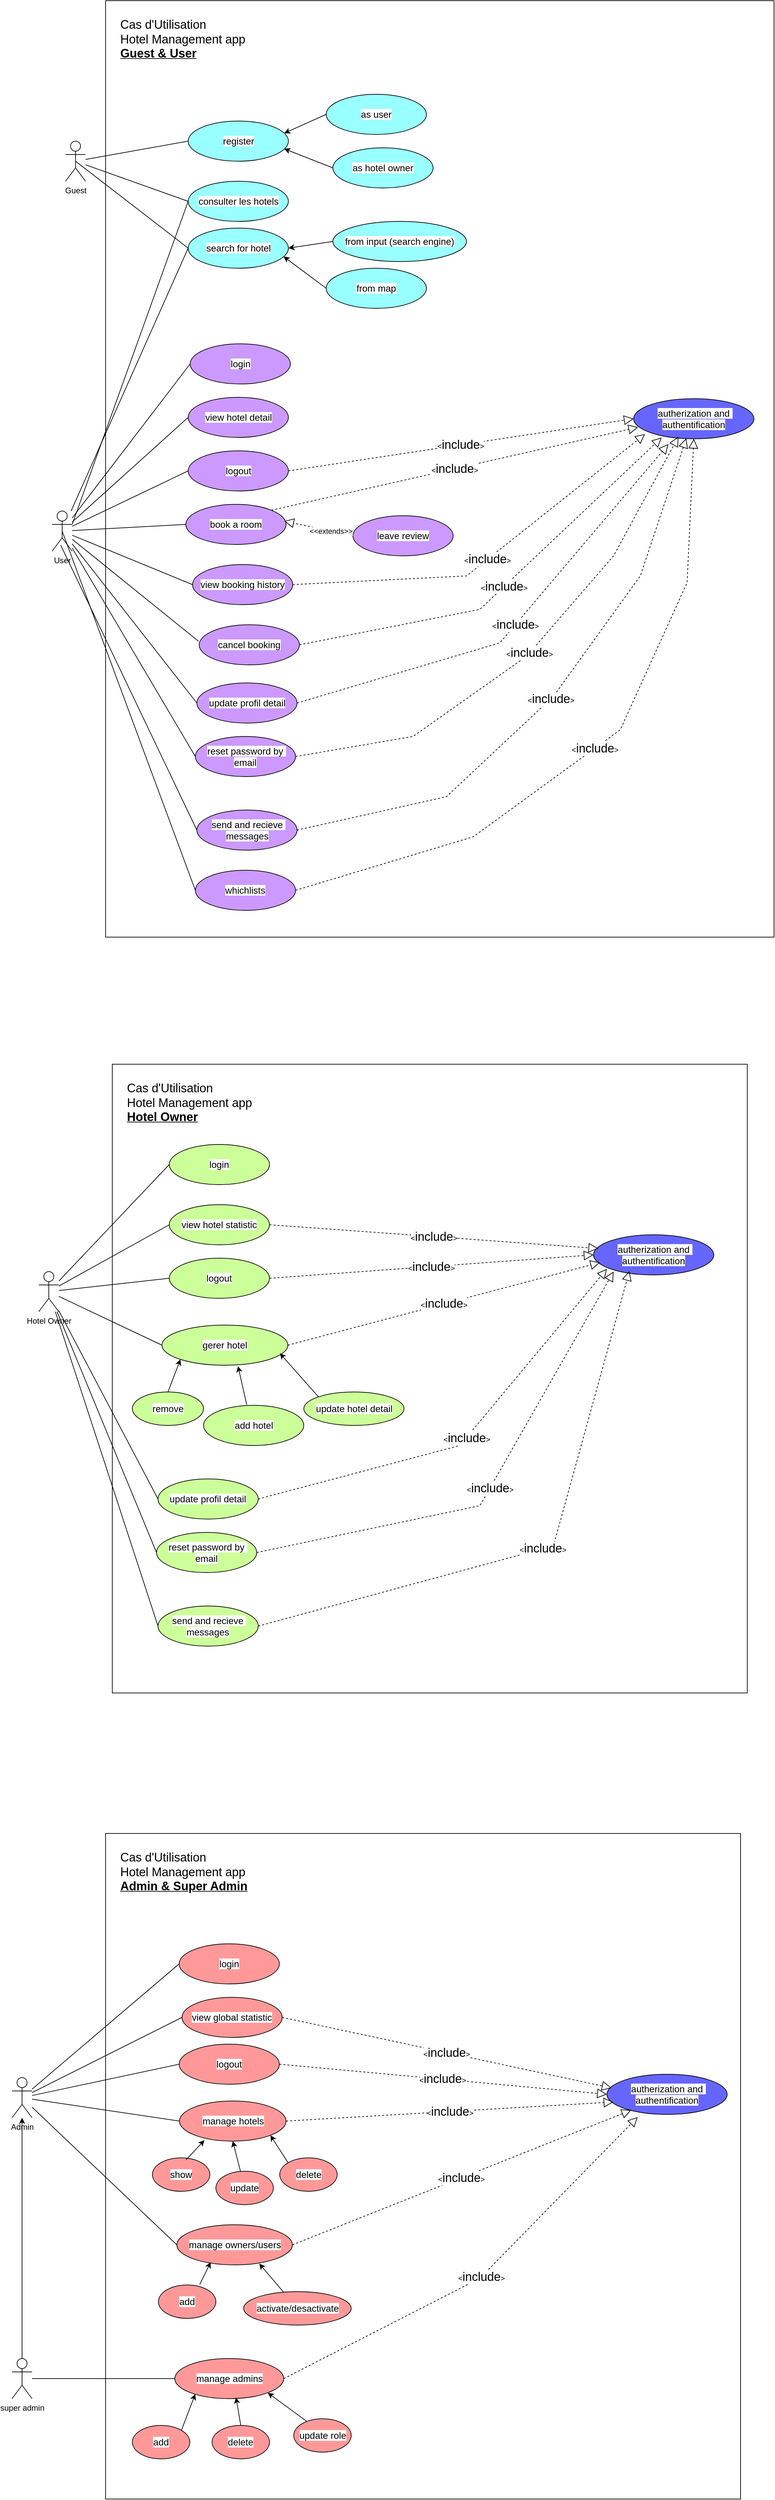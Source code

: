 <mxfile version="26.0.16">
  <diagram id="GpANf77li3baw1R7QIYz" name="Page-1">
    <mxGraphModel dx="1358" dy="3994" grid="1" gridSize="10" guides="1" tooltips="1" connect="1" arrows="1" fold="1" page="1" pageScale="1" pageWidth="1100" pageHeight="850" background="#ffffff" math="0" shadow="0">
      <root>
        <mxCell id="0" />
        <mxCell id="1" parent="0" />
        <mxCell id="SRCQ-mJ2vQPZ1YFcp3_C-148" value="" style="rounded=0;whiteSpace=wrap;html=1;" parent="1" vertex="1">
          <mxGeometry x="1200" y="-3080" width="1000" height="1400" as="geometry" />
        </mxCell>
        <mxCell id="SRCQ-mJ2vQPZ1YFcp3_C-149" value="&lt;font style=&quot;font-size: 18px;&quot;&gt;Cas d&#39;Utilisation&lt;/font&gt;&lt;div&gt;&lt;font style=&quot;font-size: 18px;&quot;&gt;Hotel Management app&amp;nbsp;&lt;/font&gt;&lt;/div&gt;&lt;div&gt;&lt;span style=&quot;font-size: 18px;&quot;&gt;&lt;b&gt;&lt;u&gt;Guest &amp;amp; User&lt;/u&gt;&lt;/b&gt;&lt;/span&gt;&lt;/div&gt;" style="text;html=1;align=left;verticalAlign=middle;whiteSpace=wrap;rounded=0;" parent="1" vertex="1">
          <mxGeometry x="1220" y="-3060" width="220" height="75" as="geometry" />
        </mxCell>
        <mxCell id="SRCQ-mJ2vQPZ1YFcp3_C-150" value="&lt;div style=&quot;&quot;&gt;&lt;span style=&quot;color: light-dark(rgb(0, 0, 0), rgb(255, 255, 255)); font-size: 14px; white-space-collapse: preserve; background-color: rgb(255, 255, 255);&quot;&gt;&lt;font face=&quot;Nunito Sans, sans-serif&quot;&gt;autherization and authentification&lt;/font&gt;&lt;/span&gt;&lt;/div&gt;" style="ellipse;whiteSpace=wrap;html=1;fillColor=#6666FF;align=center;" parent="1" vertex="1">
          <mxGeometry x="1990" y="-2485" width="180" height="60" as="geometry" />
        </mxCell>
        <mxCell id="SRCQ-mJ2vQPZ1YFcp3_C-151" value="Guest" style="shape=umlActor;verticalLabelPosition=bottom;verticalAlign=top;html=1;outlineConnect=0;" parent="1" vertex="1">
          <mxGeometry x="1140" y="-2870" width="30" height="60" as="geometry" />
        </mxCell>
        <mxCell id="SRCQ-mJ2vQPZ1YFcp3_C-152" value="&lt;div style=&quot;text-align: start;&quot;&gt;&lt;font face=&quot;Nunito Sans, sans-serif&quot; color=&quot;#000000&quot;&gt;&lt;span style=&quot;font-size: 14px; white-space-collapse: preserve; background-color: rgb(255, 255, 255);&quot;&gt;register&lt;/span&gt;&lt;/font&gt;&lt;/div&gt;" style="ellipse;whiteSpace=wrap;html=1;fillColor=#99FFFF;" parent="1" vertex="1">
          <mxGeometry x="1323.5" y="-2900" width="150" height="60" as="geometry" />
        </mxCell>
        <mxCell id="SRCQ-mJ2vQPZ1YFcp3_C-153" value="&lt;div style=&quot;text-align: start;&quot;&gt;&lt;font face=&quot;Nunito Sans, sans-serif&quot; color=&quot;#000000&quot;&gt;&lt;span style=&quot;font-size: 14px; white-space-collapse: preserve; background-color: rgb(255, 255, 255);&quot;&gt;as user&lt;/span&gt;&lt;/font&gt;&lt;/div&gt;" style="ellipse;whiteSpace=wrap;html=1;fillColor=#99FFFF;" parent="1" vertex="1">
          <mxGeometry x="1530" y="-2940" width="150" height="60" as="geometry" />
        </mxCell>
        <mxCell id="SRCQ-mJ2vQPZ1YFcp3_C-154" value="&lt;div style=&quot;text-align: start;&quot;&gt;&lt;font face=&quot;Nunito Sans, sans-serif&quot; color=&quot;#000000&quot;&gt;&lt;span style=&quot;font-size: 14px; white-space-collapse: preserve; background-color: rgb(255, 255, 255);&quot;&gt;as hotel owner&lt;/span&gt;&lt;/font&gt;&lt;/div&gt;" style="ellipse;whiteSpace=wrap;html=1;fillColor=#99FFFF;" parent="1" vertex="1">
          <mxGeometry x="1540" y="-2860" width="150" height="60" as="geometry" />
        </mxCell>
        <mxCell id="SRCQ-mJ2vQPZ1YFcp3_C-155" value="&lt;div style=&quot;text-align: start;&quot;&gt;&lt;font face=&quot;Nunito Sans, sans-serif&quot; color=&quot;#000000&quot;&gt;&lt;span style=&quot;font-size: 14px; white-space-collapse: preserve; background-color: rgb(255, 255, 255);&quot;&gt;consulter les hotels&lt;/span&gt;&lt;/font&gt;&lt;/div&gt;" style="ellipse;whiteSpace=wrap;html=1;fillColor=#99FFFF;" parent="1" vertex="1">
          <mxGeometry x="1323.5" y="-2810" width="150" height="60" as="geometry" />
        </mxCell>
        <mxCell id="SRCQ-mJ2vQPZ1YFcp3_C-156" value="&lt;div style=&quot;text-align: start;&quot;&gt;&lt;font face=&quot;Nunito Sans, sans-serif&quot; color=&quot;#000000&quot;&gt;&lt;span style=&quot;font-size: 14px; white-space-collapse: preserve; background-color: rgb(255, 255, 255);&quot;&gt;search for hotel&lt;/span&gt;&lt;/font&gt;&lt;/div&gt;" style="ellipse;whiteSpace=wrap;html=1;fillColor=#99FFFF;" parent="1" vertex="1">
          <mxGeometry x="1323.5" y="-2740" width="150" height="60" as="geometry" />
        </mxCell>
        <mxCell id="SRCQ-mJ2vQPZ1YFcp3_C-157" value="&lt;div style=&quot;text-align: start;&quot;&gt;&lt;font face=&quot;Nunito Sans, sans-serif&quot; color=&quot;#000000&quot;&gt;&lt;span style=&quot;font-size: 14px; white-space-collapse: preserve; background-color: rgb(255, 255, 255);&quot;&gt;view hotel detail&lt;/span&gt;&lt;/font&gt;&lt;/div&gt;" style="ellipse;whiteSpace=wrap;html=1;fillColor=#CC99FF;" parent="1" vertex="1">
          <mxGeometry x="1323.5" y="-2487" width="150" height="60" as="geometry" />
        </mxCell>
        <mxCell id="SRCQ-mJ2vQPZ1YFcp3_C-158" value="&lt;div style=&quot;text-align: start;&quot;&gt;&lt;font face=&quot;Nunito Sans, sans-serif&quot; color=&quot;#000000&quot;&gt;&lt;span style=&quot;font-size: 14px; white-space-collapse: preserve; background-color: rgb(255, 255, 255);&quot;&gt;login&lt;/span&gt;&lt;/font&gt;&lt;/div&gt;" style="ellipse;whiteSpace=wrap;html=1;fillColor=#CC99FF;" parent="1" vertex="1">
          <mxGeometry x="1326.5" y="-2567" width="150" height="60" as="geometry" />
        </mxCell>
        <mxCell id="SRCQ-mJ2vQPZ1YFcp3_C-160" value="User" style="shape=umlActor;verticalLabelPosition=bottom;verticalAlign=top;html=1;outlineConnect=0;" parent="1" vertex="1">
          <mxGeometry x="1120" y="-2317" width="30" height="60" as="geometry" />
        </mxCell>
        <mxCell id="SRCQ-mJ2vQPZ1YFcp3_C-161" value="&lt;div style=&quot;text-align: start;&quot;&gt;&lt;font face=&quot;Nunito Sans, sans-serif&quot; color=&quot;#000000&quot;&gt;&lt;span style=&quot;font-size: 14px; background-color: rgb(255, 255, 255);&quot;&gt;book a room&lt;/span&gt;&lt;/font&gt;&lt;/div&gt;" style="ellipse;whiteSpace=wrap;html=1;fillColor=#CC99FF;" parent="1" vertex="1">
          <mxGeometry x="1320" y="-2327" width="150" height="60" as="geometry" />
        </mxCell>
        <mxCell id="SRCQ-mJ2vQPZ1YFcp3_C-162" value="&lt;div style=&quot;text-align: start;&quot;&gt;&lt;font face=&quot;Nunito Sans, sans-serif&quot; color=&quot;#000000&quot;&gt;&lt;span style=&quot;font-size: 14px; white-space-collapse: preserve; background-color: rgb(255, 255, 255);&quot;&gt;view booking history&lt;/span&gt;&lt;/font&gt;&lt;/div&gt;" style="ellipse;whiteSpace=wrap;html=1;fillColor=#CC99FF;" parent="1" vertex="1">
          <mxGeometry x="1330" y="-2237" width="150" height="60" as="geometry" />
        </mxCell>
        <mxCell id="SRCQ-mJ2vQPZ1YFcp3_C-163" value="&lt;div style=&quot;text-align: start;&quot;&gt;&lt;font face=&quot;Nunito Sans, sans-serif&quot; color=&quot;#000000&quot;&gt;&lt;span style=&quot;font-size: 14px; white-space-collapse: preserve; background-color: rgb(255, 255, 255);&quot;&gt;cancel booking&lt;/span&gt;&lt;/font&gt;&lt;/div&gt;" style="ellipse;whiteSpace=wrap;html=1;fillColor=#CC99FF;" parent="1" vertex="1">
          <mxGeometry x="1340" y="-2147" width="150" height="60" as="geometry" />
        </mxCell>
        <mxCell id="SRCQ-mJ2vQPZ1YFcp3_C-164" value="&lt;div style=&quot;text-align: start;&quot;&gt;&lt;font face=&quot;Nunito Sans, sans-serif&quot; color=&quot;#000000&quot;&gt;&lt;span style=&quot;font-size: 14px; white-space-collapse: preserve; background-color: rgb(255, 255, 255);&quot;&gt;leave review&lt;/span&gt;&lt;/font&gt;&lt;/div&gt;" style="ellipse;whiteSpace=wrap;html=1;fillColor=#CC99FF;" parent="1" vertex="1">
          <mxGeometry x="1570" y="-2310" width="150" height="60" as="geometry" />
        </mxCell>
        <mxCell id="SRCQ-mJ2vQPZ1YFcp3_C-167" value="" style="endArrow=none;html=1;rounded=0;entryX=0;entryY=0.5;entryDx=0;entryDy=0;" parent="1" source="SRCQ-mJ2vQPZ1YFcp3_C-151" target="SRCQ-mJ2vQPZ1YFcp3_C-152" edge="1">
          <mxGeometry width="50" height="50" relative="1" as="geometry">
            <mxPoint x="1350" y="-2360" as="sourcePoint" />
            <mxPoint x="1400" y="-2410" as="targetPoint" />
          </mxGeometry>
        </mxCell>
        <mxCell id="SRCQ-mJ2vQPZ1YFcp3_C-168" value="" style="endArrow=none;html=1;rounded=0;entryX=0;entryY=0.5;entryDx=0;entryDy=0;" parent="1" source="SRCQ-mJ2vQPZ1YFcp3_C-151" target="SRCQ-mJ2vQPZ1YFcp3_C-155" edge="1">
          <mxGeometry width="50" height="50" relative="1" as="geometry">
            <mxPoint x="1160" y="-2473" as="sourcePoint" />
            <mxPoint x="1314" y="-2500" as="targetPoint" />
          </mxGeometry>
        </mxCell>
        <mxCell id="SRCQ-mJ2vQPZ1YFcp3_C-170" value="" style="endArrow=none;html=1;rounded=0;entryX=0;entryY=0.5;entryDx=0;entryDy=0;exitX=0.5;exitY=0.5;exitDx=0;exitDy=0;exitPerimeter=0;" parent="1" source="SRCQ-mJ2vQPZ1YFcp3_C-151" target="SRCQ-mJ2vQPZ1YFcp3_C-156" edge="1">
          <mxGeometry width="50" height="50" relative="1" as="geometry">
            <mxPoint x="1160" y="-2466" as="sourcePoint" />
            <mxPoint x="1325" y="-2426" as="targetPoint" />
          </mxGeometry>
        </mxCell>
        <mxCell id="SRCQ-mJ2vQPZ1YFcp3_C-173" value="" style="endArrow=classic;html=1;rounded=0;entryX=0.958;entryY=0.303;entryDx=0;entryDy=0;exitX=0;exitY=0.5;exitDx=0;exitDy=0;entryPerimeter=0;" parent="1" source="SRCQ-mJ2vQPZ1YFcp3_C-153" target="SRCQ-mJ2vQPZ1YFcp3_C-152" edge="1">
          <mxGeometry width="50" height="50" relative="1" as="geometry">
            <mxPoint x="1512" y="-2529.5" as="sourcePoint" />
            <mxPoint x="1436" y="-2490.5" as="targetPoint" />
          </mxGeometry>
        </mxCell>
        <mxCell id="SRCQ-mJ2vQPZ1YFcp3_C-174" value="" style="endArrow=classic;html=1;rounded=0;entryX=0.958;entryY=0.69;entryDx=0;entryDy=0;exitX=0;exitY=0.5;exitDx=0;exitDy=0;entryPerimeter=0;" parent="1" source="SRCQ-mJ2vQPZ1YFcp3_C-154" target="SRCQ-mJ2vQPZ1YFcp3_C-152" edge="1">
          <mxGeometry width="50" height="50" relative="1" as="geometry">
            <mxPoint x="1525" y="-2531" as="sourcePoint" />
            <mxPoint x="1464" y="-2500" as="targetPoint" />
          </mxGeometry>
        </mxCell>
        <mxCell id="SRCQ-mJ2vQPZ1YFcp3_C-175" value="" style="endArrow=none;html=1;rounded=0;entryX=0;entryY=0.5;entryDx=0;entryDy=0;" parent="1" source="SRCQ-mJ2vQPZ1YFcp3_C-160" target="SRCQ-mJ2vQPZ1YFcp3_C-161" edge="1">
          <mxGeometry width="50" height="50" relative="1" as="geometry">
            <mxPoint x="1160" y="-2271" as="sourcePoint" />
            <mxPoint x="1342" y="-2161" as="targetPoint" />
          </mxGeometry>
        </mxCell>
        <mxCell id="SRCQ-mJ2vQPZ1YFcp3_C-176" value="" style="endArrow=none;html=1;rounded=0;entryX=0;entryY=0.5;entryDx=0;entryDy=0;" parent="1" source="SRCQ-mJ2vQPZ1YFcp3_C-160" target="SRCQ-mJ2vQPZ1YFcp3_C-162" edge="1">
          <mxGeometry width="50" height="50" relative="1" as="geometry">
            <mxPoint x="1140" y="-2010" as="sourcePoint" />
            <mxPoint x="1318" y="-2007" as="targetPoint" />
          </mxGeometry>
        </mxCell>
        <mxCell id="SRCQ-mJ2vQPZ1YFcp3_C-177" value="" style="endArrow=none;html=1;rounded=0;entryX=-0.006;entryY=0.413;entryDx=0;entryDy=0;entryPerimeter=0;" parent="1" source="SRCQ-mJ2vQPZ1YFcp3_C-160" target="SRCQ-mJ2vQPZ1YFcp3_C-163" edge="1">
          <mxGeometry width="50" height="50" relative="1" as="geometry">
            <mxPoint x="1140" y="-2003" as="sourcePoint" />
            <mxPoint x="1330" y="-1909" as="targetPoint" />
          </mxGeometry>
        </mxCell>
        <mxCell id="SRCQ-mJ2vQPZ1YFcp3_C-178" value="&amp;lt;&amp;lt;extends&amp;gt;&amp;gt;" style="endArrow=block;dashed=1;endFill=0;endSize=12;html=1;entryX=0.982;entryY=0.418;entryDx=0;entryDy=0;exitX=0;exitY=0.5;exitDx=0;exitDy=0;entryPerimeter=0;" parent="1" source="SRCQ-mJ2vQPZ1YFcp3_C-164" target="SRCQ-mJ2vQPZ1YFcp3_C-161" edge="1">
          <mxGeometry x="-0.358" width="160" relative="1" as="geometry">
            <mxPoint x="1570" y="-2089" as="sourcePoint" />
            <mxPoint x="1310" y="-2030" as="targetPoint" />
            <mxPoint as="offset" />
          </mxGeometry>
        </mxCell>
        <mxCell id="SRCQ-mJ2vQPZ1YFcp3_C-180" value="&amp;lt;&lt;font style=&quot;font-size: 18px;&quot;&gt;include&lt;/font&gt;&amp;gt;" style="endArrow=block;dashed=1;endFill=0;endSize=12;html=1;rounded=0;entryX=0.037;entryY=0.712;entryDx=0;entryDy=0;exitX=1;exitY=0;exitDx=0;exitDy=0;entryPerimeter=0;" parent="1" source="SRCQ-mJ2vQPZ1YFcp3_C-161" target="SRCQ-mJ2vQPZ1YFcp3_C-150" edge="1">
          <mxGeometry x="-0.002" width="160" relative="1" as="geometry">
            <mxPoint x="1442" y="-1979" as="sourcePoint" />
            <mxPoint x="1647" y="-1919" as="targetPoint" />
            <Array as="points" />
            <mxPoint as="offset" />
          </mxGeometry>
        </mxCell>
        <mxCell id="SRCQ-mJ2vQPZ1YFcp3_C-187" value="" style="endArrow=none;html=1;rounded=0;entryX=0;entryY=0.5;entryDx=0;entryDy=0;" parent="1" source="SRCQ-mJ2vQPZ1YFcp3_C-160" target="SRCQ-mJ2vQPZ1YFcp3_C-158" edge="1">
          <mxGeometry width="50" height="50" relative="1" as="geometry">
            <mxPoint x="1140" y="-2014" as="sourcePoint" />
            <mxPoint x="1298" y="-2057" as="targetPoint" />
          </mxGeometry>
        </mxCell>
        <mxCell id="SRCQ-mJ2vQPZ1YFcp3_C-188" value="&lt;div style=&quot;text-align: start;&quot;&gt;&lt;font face=&quot;Nunito Sans, sans-serif&quot; color=&quot;#000000&quot;&gt;&lt;span style=&quot;font-size: 14px; white-space-collapse: preserve; background-color: rgb(255, 255, 255);&quot;&gt;logout&lt;/span&gt;&lt;/font&gt;&lt;/div&gt;" style="ellipse;whiteSpace=wrap;html=1;fillColor=#CC99FF;" parent="1" vertex="1">
          <mxGeometry x="1323.5" y="-2407" width="150" height="60" as="geometry" />
        </mxCell>
        <mxCell id="SRCQ-mJ2vQPZ1YFcp3_C-190" value="" style="endArrow=none;html=1;rounded=0;entryX=0;entryY=0.5;entryDx=0;entryDy=0;" parent="1" source="SRCQ-mJ2vQPZ1YFcp3_C-160" target="SRCQ-mJ2vQPZ1YFcp3_C-188" edge="1">
          <mxGeometry width="50" height="50" relative="1" as="geometry">
            <mxPoint x="1140" y="-2024" as="sourcePoint" />
            <mxPoint x="1313" y="-2180" as="targetPoint" />
          </mxGeometry>
        </mxCell>
        <mxCell id="SRCQ-mJ2vQPZ1YFcp3_C-191" value="&amp;lt;&lt;font style=&quot;font-size: 18px;&quot;&gt;include&lt;/font&gt;&amp;gt;" style="endArrow=block;dashed=1;endFill=0;endSize=12;html=1;rounded=0;exitX=1;exitY=0.5;exitDx=0;exitDy=0;entryX=0;entryY=0.5;entryDx=0;entryDy=0;" parent="1" source="SRCQ-mJ2vQPZ1YFcp3_C-188" target="SRCQ-mJ2vQPZ1YFcp3_C-150" edge="1">
          <mxGeometry x="-0.002" width="160" relative="1" as="geometry">
            <mxPoint x="1438" y="-2039" as="sourcePoint" />
            <mxPoint x="1950" y="-2180" as="targetPoint" />
            <Array as="points" />
            <mxPoint as="offset" />
          </mxGeometry>
        </mxCell>
        <mxCell id="SRCQ-mJ2vQPZ1YFcp3_C-192" value="" style="endArrow=none;html=1;rounded=0;entryX=0;entryY=0.5;entryDx=0;entryDy=0;" parent="1" source="SRCQ-mJ2vQPZ1YFcp3_C-160" target="SRCQ-mJ2vQPZ1YFcp3_C-157" edge="1">
          <mxGeometry width="50" height="50" relative="1" as="geometry">
            <mxPoint x="1140" y="-2024" as="sourcePoint" />
            <mxPoint x="1314" y="-2180" as="targetPoint" />
          </mxGeometry>
        </mxCell>
        <mxCell id="SRCQ-mJ2vQPZ1YFcp3_C-194" value="" style="rounded=0;whiteSpace=wrap;html=1;" parent="1" vertex="1">
          <mxGeometry x="1210" y="-1490" width="950" height="940" as="geometry" />
        </mxCell>
        <mxCell id="SRCQ-mJ2vQPZ1YFcp3_C-195" value="&lt;font style=&quot;font-size: 18px;&quot;&gt;Cas d&#39;Utilisation&amp;nbsp;&lt;/font&gt;&lt;div&gt;&lt;font style=&quot;font-size: 18px;&quot;&gt;Hotel Management app&lt;/font&gt;&lt;/div&gt;&lt;div&gt;&lt;font style=&quot;font-size: 18px;&quot;&gt;&lt;b&gt;&lt;u&gt;Hotel Owner&lt;/u&gt;&lt;/b&gt;&lt;/font&gt;&lt;/div&gt;" style="text;html=1;align=left;verticalAlign=middle;whiteSpace=wrap;rounded=0;" parent="1" vertex="1">
          <mxGeometry x="1230" y="-1465" width="276.5" height="65" as="geometry" />
        </mxCell>
        <mxCell id="SRCQ-mJ2vQPZ1YFcp3_C-196" value="&lt;div style=&quot;&quot;&gt;&lt;span style=&quot;color: light-dark(rgb(0, 0, 0), rgb(255, 255, 255)); font-size: 14px; white-space-collapse: preserve; background-color: rgb(255, 255, 255);&quot;&gt;&lt;font face=&quot;Nunito Sans, sans-serif&quot;&gt;autherization and authentification&lt;/font&gt;&lt;/span&gt;&lt;/div&gt;" style="ellipse;whiteSpace=wrap;html=1;fillColor=#6666FF;align=center;" parent="1" vertex="1">
          <mxGeometry x="1930" y="-1235" width="180" height="60" as="geometry" />
        </mxCell>
        <mxCell id="SRCQ-mJ2vQPZ1YFcp3_C-203" value="&lt;div style=&quot;text-align: start;&quot;&gt;&lt;span style=&quot;font-family: &amp;quot;Nunito Sans&amp;quot;, sans-serif; font-size: 14px; text-align: center; white-space-collapse: preserve; background-color: rgb(255, 255, 255);&quot;&gt;view hotel statistic&lt;/span&gt;&lt;/div&gt;" style="ellipse;whiteSpace=wrap;html=1;fillColor=#CCFF99;" parent="1" vertex="1">
          <mxGeometry x="1295.25" y="-1280" width="150" height="60" as="geometry" />
        </mxCell>
        <mxCell id="SRCQ-mJ2vQPZ1YFcp3_C-204" value="&lt;div style=&quot;text-align: start;&quot;&gt;&lt;font face=&quot;Nunito Sans, sans-serif&quot; color=&quot;#000000&quot;&gt;&lt;span style=&quot;font-size: 14px; white-space-collapse: preserve; background-color: rgb(255, 255, 255);&quot;&gt;login&lt;/span&gt;&lt;/font&gt;&lt;/div&gt;" style="ellipse;whiteSpace=wrap;html=1;fillColor=#CCFF99;" parent="1" vertex="1">
          <mxGeometry x="1295.25" y="-1370" width="150" height="60" as="geometry" />
        </mxCell>
        <mxCell id="SRCQ-mJ2vQPZ1YFcp3_C-205" value="Hotel Owner" style="shape=umlActor;verticalLabelPosition=bottom;verticalAlign=top;html=1;outlineConnect=0;" parent="1" vertex="1">
          <mxGeometry x="1100" y="-1180" width="30" height="60" as="geometry" />
        </mxCell>
        <mxCell id="SRCQ-mJ2vQPZ1YFcp3_C-216" value="" style="endArrow=none;html=1;rounded=0;entryX=0;entryY=0.5;entryDx=0;entryDy=0;" parent="1" source="SRCQ-mJ2vQPZ1YFcp3_C-205" target="SRCQ-mJ2vQPZ1YFcp3_C-228" edge="1">
          <mxGeometry width="50" height="50" relative="1" as="geometry">
            <mxPoint x="1150" y="-840" as="sourcePoint" />
            <mxPoint x="1301.75" y="-1000" as="targetPoint" />
          </mxGeometry>
        </mxCell>
        <mxCell id="SRCQ-mJ2vQPZ1YFcp3_C-222" value="" style="endArrow=none;html=1;rounded=0;entryX=0;entryY=0.5;entryDx=0;entryDy=0;" parent="1" source="SRCQ-mJ2vQPZ1YFcp3_C-205" target="SRCQ-mJ2vQPZ1YFcp3_C-204" edge="1">
          <mxGeometry width="50" height="50" relative="1" as="geometry">
            <mxPoint x="1150" y="-844" as="sourcePoint" />
            <mxPoint x="1308" y="-887" as="targetPoint" />
          </mxGeometry>
        </mxCell>
        <mxCell id="SRCQ-mJ2vQPZ1YFcp3_C-223" value="&lt;div style=&quot;text-align: start;&quot;&gt;&lt;font face=&quot;Nunito Sans, sans-serif&quot; color=&quot;#000000&quot;&gt;&lt;span style=&quot;font-size: 14px; white-space-collapse: preserve; background-color: rgb(255, 255, 255);&quot;&gt;logout&lt;/span&gt;&lt;/font&gt;&lt;/div&gt;" style="ellipse;whiteSpace=wrap;html=1;fillColor=#CCFF99;" parent="1" vertex="1">
          <mxGeometry x="1295.25" y="-1200" width="150" height="60" as="geometry" />
        </mxCell>
        <mxCell id="SRCQ-mJ2vQPZ1YFcp3_C-224" value="" style="endArrow=none;html=1;rounded=0;entryX=0;entryY=0.5;entryDx=0;entryDy=0;" parent="1" source="SRCQ-mJ2vQPZ1YFcp3_C-205" target="SRCQ-mJ2vQPZ1YFcp3_C-223" edge="1">
          <mxGeometry width="50" height="50" relative="1" as="geometry">
            <mxPoint x="1150" y="-854" as="sourcePoint" />
            <mxPoint x="1323" y="-1010" as="targetPoint" />
          </mxGeometry>
        </mxCell>
        <mxCell id="SRCQ-mJ2vQPZ1YFcp3_C-225" value="&amp;lt;&lt;font style=&quot;font-size: 18px;&quot;&gt;include&lt;/font&gt;&amp;gt;" style="endArrow=block;dashed=1;endFill=0;endSize=12;html=1;rounded=0;exitX=1;exitY=0.5;exitDx=0;exitDy=0;entryX=0;entryY=0.5;entryDx=0;entryDy=0;" parent="1" source="SRCQ-mJ2vQPZ1YFcp3_C-223" target="SRCQ-mJ2vQPZ1YFcp3_C-196" edge="1">
          <mxGeometry x="-0.002" width="160" relative="1" as="geometry">
            <mxPoint x="1448" y="-869" as="sourcePoint" />
            <mxPoint x="1960" y="-1010" as="targetPoint" />
            <Array as="points" />
            <mxPoint as="offset" />
          </mxGeometry>
        </mxCell>
        <mxCell id="SRCQ-mJ2vQPZ1YFcp3_C-226" value="" style="endArrow=none;html=1;rounded=0;entryX=0;entryY=0.5;entryDx=0;entryDy=0;" parent="1" source="SRCQ-mJ2vQPZ1YFcp3_C-205" target="SRCQ-mJ2vQPZ1YFcp3_C-203" edge="1">
          <mxGeometry width="50" height="50" relative="1" as="geometry">
            <mxPoint x="1150" y="-854" as="sourcePoint" />
            <mxPoint x="1324" y="-1010" as="targetPoint" />
          </mxGeometry>
        </mxCell>
        <mxCell id="SRCQ-mJ2vQPZ1YFcp3_C-227" value="&amp;lt;&lt;font style=&quot;font-size: 18px;&quot;&gt;include&lt;/font&gt;&amp;gt;" style="endArrow=block;dashed=1;endFill=0;endSize=12;html=1;rounded=0;exitX=1;exitY=0.5;exitDx=0;exitDy=0;entryX=0.039;entryY=0.341;entryDx=0;entryDy=0;entryPerimeter=0;" parent="1" source="SRCQ-mJ2vQPZ1YFcp3_C-203" target="SRCQ-mJ2vQPZ1YFcp3_C-196" edge="1">
          <mxGeometry x="-0.002" width="160" relative="1" as="geometry">
            <mxPoint x="1473" y="-930" as="sourcePoint" />
            <mxPoint x="1970" y="-1000" as="targetPoint" />
            <Array as="points" />
            <mxPoint as="offset" />
          </mxGeometry>
        </mxCell>
        <mxCell id="SRCQ-mJ2vQPZ1YFcp3_C-228" value="&lt;div style=&quot;text-align: start;&quot;&gt;&lt;font face=&quot;Nunito Sans, sans-serif&quot; color=&quot;#000000&quot;&gt;&lt;span style=&quot;font-size: 14px; white-space-collapse: preserve; background-color: rgb(255, 255, 255);&quot;&gt;gerer hotel&lt;/span&gt;&lt;/font&gt;&lt;/div&gt;" style="ellipse;whiteSpace=wrap;html=1;fillColor=#CCFF99;" parent="1" vertex="1">
          <mxGeometry x="1284.25" y="-1100" width="188.5" height="60" as="geometry" />
        </mxCell>
        <mxCell id="SRCQ-mJ2vQPZ1YFcp3_C-229" value="&lt;div style=&quot;&quot;&gt;&lt;span style=&quot;color: light-dark(rgb(0, 0, 0), rgb(255, 255, 255)); font-size: 14px; white-space-collapse: preserve; background-color: rgb(255, 255, 255);&quot;&gt;&lt;font face=&quot;Nunito Sans, sans-serif&quot;&gt;remove&lt;/font&gt;&lt;/span&gt;&lt;/div&gt;" style="ellipse;whiteSpace=wrap;html=1;fillColor=#CCFF99;align=center;" parent="1" vertex="1">
          <mxGeometry x="1240" y="-1000" width="106.5" height="50" as="geometry" />
        </mxCell>
        <mxCell id="SRCQ-mJ2vQPZ1YFcp3_C-230" value="&lt;div style=&quot;text-align: start;&quot;&gt;&lt;font face=&quot;Nunito Sans, sans-serif&quot; color=&quot;#000000&quot;&gt;&lt;span style=&quot;font-size: 14px; white-space-collapse: preserve; background-color: rgb(255, 255, 255);&quot;&gt;add hotel&lt;/span&gt;&lt;/font&gt;&lt;/div&gt;" style="ellipse;whiteSpace=wrap;html=1;fillColor=#CCFF99;" parent="1" vertex="1">
          <mxGeometry x="1346.5" y="-980" width="150" height="60" as="geometry" />
        </mxCell>
        <mxCell id="SRCQ-mJ2vQPZ1YFcp3_C-231" value="&lt;div style=&quot;&quot;&gt;&lt;span style=&quot;color: light-dark(rgb(0, 0, 0), rgb(255, 255, 255)); font-size: 14px; white-space-collapse: preserve; background-color: rgb(255, 255, 255);&quot;&gt;&lt;font face=&quot;Nunito Sans, sans-serif&quot;&gt;update hotel detail&lt;/font&gt;&lt;/span&gt;&lt;/div&gt;" style="ellipse;whiteSpace=wrap;html=1;fillColor=#CCFF99;align=center;" parent="1" vertex="1">
          <mxGeometry x="1496.5" y="-1000" width="150" height="50" as="geometry" />
        </mxCell>
        <mxCell id="SRCQ-mJ2vQPZ1YFcp3_C-232" value="" style="endArrow=classic;html=1;rounded=0;entryX=0;entryY=1;entryDx=0;entryDy=0;exitX=0.5;exitY=0;exitDx=0;exitDy=0;" parent="1" source="SRCQ-mJ2vQPZ1YFcp3_C-229" target="SRCQ-mJ2vQPZ1YFcp3_C-228" edge="1">
          <mxGeometry width="50" height="50" relative="1" as="geometry">
            <mxPoint x="1506.5" y="-970" as="sourcePoint" />
            <mxPoint x="1433.5" y="-999" as="targetPoint" />
          </mxGeometry>
        </mxCell>
        <mxCell id="SRCQ-mJ2vQPZ1YFcp3_C-233" value="" style="endArrow=classic;html=1;rounded=0;entryX=0.604;entryY=1.024;entryDx=0;entryDy=0;exitX=0.431;exitY=-0.015;exitDx=0;exitDy=0;exitPerimeter=0;entryPerimeter=0;" parent="1" source="SRCQ-mJ2vQPZ1YFcp3_C-230" target="SRCQ-mJ2vQPZ1YFcp3_C-228" edge="1">
          <mxGeometry width="50" height="50" relative="1" as="geometry">
            <mxPoint x="1343" y="-968" as="sourcePoint" />
            <mxPoint x="1353" y="-1029" as="targetPoint" />
          </mxGeometry>
        </mxCell>
        <mxCell id="SRCQ-mJ2vQPZ1YFcp3_C-234" value="" style="endArrow=classic;html=1;rounded=0;entryX=0.936;entryY=0.703;entryDx=0;entryDy=0;exitX=0;exitY=0;exitDx=0;exitDy=0;entryPerimeter=0;" parent="1" source="SRCQ-mJ2vQPZ1YFcp3_C-231" target="SRCQ-mJ2vQPZ1YFcp3_C-228" edge="1">
          <mxGeometry width="50" height="50" relative="1" as="geometry">
            <mxPoint x="1454" y="-965" as="sourcePoint" />
            <mxPoint x="1433" y="-1020" as="targetPoint" />
          </mxGeometry>
        </mxCell>
        <mxCell id="SRCQ-mJ2vQPZ1YFcp3_C-235" value="&amp;lt;&lt;font style=&quot;font-size: 18px;&quot;&gt;include&lt;/font&gt;&amp;gt;" style="endArrow=block;dashed=1;endFill=0;endSize=12;html=1;rounded=0;exitX=1;exitY=0.5;exitDx=0;exitDy=0;entryX=0.054;entryY=0.691;entryDx=0;entryDy=0;entryPerimeter=0;" parent="1" source="SRCQ-mJ2vQPZ1YFcp3_C-228" target="SRCQ-mJ2vQPZ1YFcp3_C-196" edge="1">
          <mxGeometry x="-0.002" width="160" relative="1" as="geometry">
            <mxPoint x="1455" y="-1160" as="sourcePoint" />
            <mxPoint x="1970" y="-1000" as="targetPoint" />
            <Array as="points" />
            <mxPoint as="offset" />
          </mxGeometry>
        </mxCell>
        <mxCell id="SRCQ-mJ2vQPZ1YFcp3_C-236" value="" style="rounded=0;whiteSpace=wrap;html=1;" parent="1" vertex="1">
          <mxGeometry x="1200" y="-340" width="950" height="995" as="geometry" />
        </mxCell>
        <mxCell id="SRCQ-mJ2vQPZ1YFcp3_C-237" value="&lt;font style=&quot;font-size: 18px;&quot;&gt;Cas d&#39;Utilisation&amp;nbsp;&lt;/font&gt;&lt;div&gt;&lt;font style=&quot;font-size: 18px;&quot;&gt;Hotel Management app&lt;/font&gt;&lt;/div&gt;&lt;div&gt;&lt;font style=&quot;font-size: 18px;&quot;&gt;&lt;b&gt;&lt;u&gt;Admin &amp;amp; Super Admin&lt;/u&gt;&lt;/b&gt;&lt;/font&gt;&lt;/div&gt;" style="text;html=1;align=left;verticalAlign=middle;whiteSpace=wrap;rounded=0;" parent="1" vertex="1">
          <mxGeometry x="1220" y="-315" width="276.5" height="65" as="geometry" />
        </mxCell>
        <mxCell id="SRCQ-mJ2vQPZ1YFcp3_C-238" value="&lt;div style=&quot;&quot;&gt;&lt;span style=&quot;color: light-dark(rgb(0, 0, 0), rgb(255, 255, 255)); font-size: 14px; white-space-collapse: preserve; background-color: rgb(255, 255, 255);&quot;&gt;&lt;font face=&quot;Nunito Sans, sans-serif&quot;&gt;autherization and authentification&lt;/font&gt;&lt;/span&gt;&lt;/div&gt;" style="ellipse;whiteSpace=wrap;html=1;fillColor=#6666FF;align=center;" parent="1" vertex="1">
          <mxGeometry x="1950" y="20" width="180" height="60" as="geometry" />
        </mxCell>
        <mxCell id="SRCQ-mJ2vQPZ1YFcp3_C-239" value="&lt;div style=&quot;text-align: start;&quot;&gt;&lt;span style=&quot;font-family: &amp;quot;Nunito Sans&amp;quot;, sans-serif; font-size: 14px; text-align: center; white-space-collapse: preserve; background-color: rgb(255, 255, 255);&quot;&gt;view global statistic&lt;/span&gt;&lt;/div&gt;" style="ellipse;whiteSpace=wrap;html=1;fillColor=#FF9999;" parent="1" vertex="1">
          <mxGeometry x="1314.25" y="-95" width="150" height="60" as="geometry" />
        </mxCell>
        <mxCell id="SRCQ-mJ2vQPZ1YFcp3_C-240" value="&lt;div style=&quot;text-align: start;&quot;&gt;&lt;font face=&quot;Nunito Sans, sans-serif&quot; color=&quot;#000000&quot;&gt;&lt;span style=&quot;font-size: 14px; white-space-collapse: preserve; background-color: rgb(255, 255, 255);&quot;&gt;login&lt;/span&gt;&lt;/font&gt;&lt;/div&gt;" style="ellipse;whiteSpace=wrap;html=1;fillColor=#FF9999;" parent="1" vertex="1">
          <mxGeometry x="1310" y="-175" width="150" height="60" as="geometry" />
        </mxCell>
        <mxCell id="SRCQ-mJ2vQPZ1YFcp3_C-241" value="Admin" style="shape=umlActor;verticalLabelPosition=bottom;verticalAlign=top;html=1;outlineConnect=0;" parent="1" vertex="1">
          <mxGeometry x="1060" y="25" width="30" height="60" as="geometry" />
        </mxCell>
        <mxCell id="SRCQ-mJ2vQPZ1YFcp3_C-243" value="" style="endArrow=none;html=1;rounded=0;entryX=0;entryY=0.5;entryDx=0;entryDy=0;" parent="1" source="SRCQ-mJ2vQPZ1YFcp3_C-241" target="SRCQ-mJ2vQPZ1YFcp3_C-240" edge="1">
          <mxGeometry width="50" height="50" relative="1" as="geometry">
            <mxPoint x="1260" y="306" as="sourcePoint" />
            <mxPoint x="1418" y="263" as="targetPoint" />
          </mxGeometry>
        </mxCell>
        <mxCell id="SRCQ-mJ2vQPZ1YFcp3_C-244" value="&lt;div style=&quot;text-align: start;&quot;&gt;&lt;font face=&quot;Nunito Sans, sans-serif&quot; color=&quot;#000000&quot;&gt;&lt;span style=&quot;font-size: 14px; white-space-collapse: preserve; background-color: rgb(255, 255, 255);&quot;&gt;logout&lt;/span&gt;&lt;/font&gt;&lt;/div&gt;" style="ellipse;whiteSpace=wrap;html=1;fillColor=#FF9999;" parent="1" vertex="1">
          <mxGeometry x="1310" y="-25" width="150" height="60" as="geometry" />
        </mxCell>
        <mxCell id="SRCQ-mJ2vQPZ1YFcp3_C-245" value="" style="endArrow=none;html=1;rounded=0;entryX=0;entryY=0.5;entryDx=0;entryDy=0;" parent="1" source="SRCQ-mJ2vQPZ1YFcp3_C-241" target="SRCQ-mJ2vQPZ1YFcp3_C-244" edge="1">
          <mxGeometry width="50" height="50" relative="1" as="geometry">
            <mxPoint x="1260" y="296" as="sourcePoint" />
            <mxPoint x="1433" y="140" as="targetPoint" />
          </mxGeometry>
        </mxCell>
        <mxCell id="SRCQ-mJ2vQPZ1YFcp3_C-246" value="&amp;lt;&lt;font style=&quot;font-size: 18px;&quot;&gt;include&lt;/font&gt;&amp;gt;" style="endArrow=block;dashed=1;endFill=0;endSize=12;html=1;rounded=0;exitX=1;exitY=0.5;exitDx=0;exitDy=0;entryX=0;entryY=0.5;entryDx=0;entryDy=0;" parent="1" source="SRCQ-mJ2vQPZ1YFcp3_C-244" target="SRCQ-mJ2vQPZ1YFcp3_C-238" edge="1">
          <mxGeometry x="-0.002" width="160" relative="1" as="geometry">
            <mxPoint x="1558" y="281" as="sourcePoint" />
            <mxPoint x="2070" y="140" as="targetPoint" />
            <Array as="points" />
            <mxPoint as="offset" />
          </mxGeometry>
        </mxCell>
        <mxCell id="SRCQ-mJ2vQPZ1YFcp3_C-247" value="" style="endArrow=none;html=1;rounded=0;entryX=0;entryY=0.5;entryDx=0;entryDy=0;" parent="1" source="SRCQ-mJ2vQPZ1YFcp3_C-241" target="SRCQ-mJ2vQPZ1YFcp3_C-239" edge="1">
          <mxGeometry width="50" height="50" relative="1" as="geometry">
            <mxPoint x="1260" y="296" as="sourcePoint" />
            <mxPoint x="1434" y="140" as="targetPoint" />
          </mxGeometry>
        </mxCell>
        <mxCell id="SRCQ-mJ2vQPZ1YFcp3_C-248" value="&amp;lt;&lt;font style=&quot;font-size: 18px;&quot;&gt;include&lt;/font&gt;&amp;gt;" style="endArrow=block;dashed=1;endFill=0;endSize=12;html=1;rounded=0;exitX=1;exitY=0.5;exitDx=0;exitDy=0;entryX=0.039;entryY=0.341;entryDx=0;entryDy=0;entryPerimeter=0;" parent="1" source="SRCQ-mJ2vQPZ1YFcp3_C-239" target="SRCQ-mJ2vQPZ1YFcp3_C-238" edge="1">
          <mxGeometry x="-0.002" width="160" relative="1" as="geometry">
            <mxPoint x="1583" y="220" as="sourcePoint" />
            <mxPoint x="2080" y="150" as="targetPoint" />
            <Array as="points" />
            <mxPoint as="offset" />
          </mxGeometry>
        </mxCell>
        <mxCell id="SRCQ-mJ2vQPZ1YFcp3_C-256" value="&amp;lt;&lt;font style=&quot;font-size: 18px;&quot;&gt;include&lt;/font&gt;&amp;gt;" style="endArrow=block;dashed=1;endFill=0;endSize=12;html=1;rounded=0;exitX=1;exitY=0.5;exitDx=0;exitDy=0;entryX=0.054;entryY=0.691;entryDx=0;entryDy=0;entryPerimeter=0;" parent="1" source="SRCQ-mJ2vQPZ1YFcp3_C-257" target="SRCQ-mJ2vQPZ1YFcp3_C-238" edge="1">
          <mxGeometry x="-0.002" width="160" relative="1" as="geometry">
            <mxPoint x="1582.75" y="80" as="sourcePoint" />
            <mxPoint x="2080" y="150" as="targetPoint" />
            <Array as="points" />
            <mxPoint as="offset" />
          </mxGeometry>
        </mxCell>
        <mxCell id="SRCQ-mJ2vQPZ1YFcp3_C-257" value="&lt;div style=&quot;&quot;&gt;&lt;span style=&quot;color: light-dark(rgb(0, 0, 0), rgb(255, 255, 255)); font-size: 14px; white-space-collapse: preserve; background-color: rgb(255, 255, 255);&quot;&gt;&lt;font face=&quot;Nunito Sans, sans-serif&quot;&gt;manage hotels&lt;/font&gt;&lt;/span&gt;&lt;/div&gt;" style="ellipse;whiteSpace=wrap;html=1;fillColor=#FF9999;align=center;" parent="1" vertex="1">
          <mxGeometry x="1310.5" y="60" width="159.5" height="60" as="geometry" />
        </mxCell>
        <mxCell id="SRCQ-mJ2vQPZ1YFcp3_C-258" value="&lt;div style=&quot;&quot;&gt;&lt;span style=&quot;color: light-dark(rgb(0, 0, 0), rgb(255, 255, 255)); font-size: 14px; white-space-collapse: preserve; background-color: rgb(255, 255, 255);&quot;&gt;&lt;font face=&quot;Nunito Sans, sans-serif&quot;&gt;show&lt;/font&gt;&lt;/span&gt;&lt;/div&gt;" style="ellipse;whiteSpace=wrap;html=1;fillColor=#FF9999;align=center;" parent="1" vertex="1">
          <mxGeometry x="1270" y="145" width="86" height="50" as="geometry" />
        </mxCell>
        <mxCell id="SRCQ-mJ2vQPZ1YFcp3_C-259" value="&lt;div style=&quot;&quot;&gt;&lt;span style=&quot;color: light-dark(rgb(0, 0, 0), rgb(255, 255, 255)); font-size: 14px; white-space-collapse: preserve; background-color: rgb(255, 255, 255);&quot;&gt;&lt;font face=&quot;Nunito Sans, sans-serif&quot;&gt;update&lt;/font&gt;&lt;/span&gt;&lt;/div&gt;" style="ellipse;whiteSpace=wrap;html=1;fillColor=#FF9999;align=center;" parent="1" vertex="1">
          <mxGeometry x="1365" y="165" width="86" height="50" as="geometry" />
        </mxCell>
        <mxCell id="SRCQ-mJ2vQPZ1YFcp3_C-260" value="&lt;div style=&quot;&quot;&gt;&lt;span style=&quot;color: light-dark(rgb(0, 0, 0), rgb(255, 255, 255)); font-size: 14px; white-space-collapse: preserve; background-color: rgb(255, 255, 255);&quot;&gt;&lt;font face=&quot;Nunito Sans, sans-serif&quot;&gt;delete&lt;/font&gt;&lt;/span&gt;&lt;/div&gt;" style="ellipse;whiteSpace=wrap;html=1;fillColor=#FF9999;align=center;" parent="1" vertex="1">
          <mxGeometry x="1460.5" y="145" width="86" height="50" as="geometry" />
        </mxCell>
        <mxCell id="SRCQ-mJ2vQPZ1YFcp3_C-262" value="" style="endArrow=classic;html=1;entryX=0.234;entryY=0.977;entryDx=0;entryDy=0;entryPerimeter=0;exitX=0.584;exitY=0.061;exitDx=0;exitDy=0;exitPerimeter=0;" parent="1" source="SRCQ-mJ2vQPZ1YFcp3_C-258" target="SRCQ-mJ2vQPZ1YFcp3_C-257" edge="1">
          <mxGeometry width="50" height="50" relative="1" as="geometry">
            <mxPoint x="1283.25" y="127" as="sourcePoint" />
            <mxPoint x="1286.25" y="80" as="targetPoint" />
          </mxGeometry>
        </mxCell>
        <mxCell id="SRCQ-mJ2vQPZ1YFcp3_C-263" value="" style="endArrow=classic;html=1;entryX=0.5;entryY=1;entryDx=0;entryDy=0;" parent="1" source="SRCQ-mJ2vQPZ1YFcp3_C-259" target="SRCQ-mJ2vQPZ1YFcp3_C-257" edge="1">
          <mxGeometry width="50" height="50" relative="1" as="geometry">
            <mxPoint x="1343" y="223" as="sourcePoint" />
            <mxPoint x="1366" y="194" as="targetPoint" />
          </mxGeometry>
        </mxCell>
        <mxCell id="SRCQ-mJ2vQPZ1YFcp3_C-264" value="" style="endArrow=classic;html=1;entryX=1;entryY=1;entryDx=0;entryDy=0;exitX=0;exitY=0;exitDx=0;exitDy=0;" parent="1" source="SRCQ-mJ2vQPZ1YFcp3_C-260" target="SRCQ-mJ2vQPZ1YFcp3_C-257" edge="1">
          <mxGeometry width="50" height="50" relative="1" as="geometry">
            <mxPoint x="1421" y="241" as="sourcePoint" />
            <mxPoint x="1402" y="195" as="targetPoint" />
          </mxGeometry>
        </mxCell>
        <mxCell id="SRCQ-mJ2vQPZ1YFcp3_C-265" value="" style="endArrow=none;html=1;rounded=0;entryX=0;entryY=0.5;entryDx=0;entryDy=0;" parent="1" source="SRCQ-mJ2vQPZ1YFcp3_C-241" target="SRCQ-mJ2vQPZ1YFcp3_C-257" edge="1">
          <mxGeometry width="50" height="50" relative="1" as="geometry">
            <mxPoint x="1100" y="64" as="sourcePoint" />
            <mxPoint x="1320" y="50" as="targetPoint" />
          </mxGeometry>
        </mxCell>
        <mxCell id="SRCQ-mJ2vQPZ1YFcp3_C-266" value="&lt;div style=&quot;&quot;&gt;&lt;span style=&quot;color: light-dark(rgb(0, 0, 0), rgb(255, 255, 255)); font-size: 14px; white-space-collapse: preserve; background-color: rgb(255, 255, 255);&quot;&gt;&lt;font face=&quot;Nunito Sans, sans-serif&quot;&gt;manage owners/users&lt;/font&gt;&lt;/span&gt;&lt;/div&gt;" style="ellipse;whiteSpace=wrap;html=1;fillColor=#FF9999;align=center;" parent="1" vertex="1">
          <mxGeometry x="1306.5" y="245" width="173" height="60" as="geometry" />
        </mxCell>
        <mxCell id="SRCQ-mJ2vQPZ1YFcp3_C-267" value="&lt;div style=&quot;&quot;&gt;&lt;span style=&quot;color: light-dark(rgb(0, 0, 0), rgb(255, 255, 255)); font-size: 14px; white-space-collapse: preserve; background-color: rgb(255, 255, 255);&quot;&gt;&lt;font face=&quot;Nunito Sans, sans-serif&quot;&gt;add&lt;/font&gt;&lt;/span&gt;&lt;/div&gt;" style="ellipse;whiteSpace=wrap;html=1;fillColor=#FF9999;align=center;" parent="1" vertex="1">
          <mxGeometry x="1279" y="335" width="86" height="50" as="geometry" />
        </mxCell>
        <mxCell id="SRCQ-mJ2vQPZ1YFcp3_C-268" value="&lt;div style=&quot;&quot;&gt;&lt;span style=&quot;color: light-dark(rgb(0, 0, 0), rgb(255, 255, 255)); font-size: 14px; white-space-collapse: preserve; background-color: rgb(255, 255, 255);&quot;&gt;&lt;font face=&quot;Nunito Sans, sans-serif&quot;&gt;activate/desactivate&lt;/font&gt;&lt;/span&gt;&lt;/div&gt;" style="ellipse;whiteSpace=wrap;html=1;fillColor=#FF9999;align=center;" parent="1" vertex="1">
          <mxGeometry x="1406.5" y="345" width="161" height="50" as="geometry" />
        </mxCell>
        <mxCell id="SRCQ-mJ2vQPZ1YFcp3_C-269" value="" style="endArrow=classic;html=1;entryX=0.293;entryY=0.934;entryDx=0;entryDy=0;entryPerimeter=0;exitX=0.718;exitY=-0.009;exitDx=0;exitDy=0;exitPerimeter=0;" parent="1" source="SRCQ-mJ2vQPZ1YFcp3_C-267" target="SRCQ-mJ2vQPZ1YFcp3_C-266" edge="1">
          <mxGeometry width="50" height="50" relative="1" as="geometry">
            <mxPoint x="1330" y="158" as="sourcePoint" />
            <mxPoint x="1358" y="129" as="targetPoint" />
          </mxGeometry>
        </mxCell>
        <mxCell id="SRCQ-mJ2vQPZ1YFcp3_C-270" value="" style="endArrow=classic;html=1;entryX=0.713;entryY=0.969;entryDx=0;entryDy=0;entryPerimeter=0;" parent="1" source="SRCQ-mJ2vQPZ1YFcp3_C-268" target="SRCQ-mJ2vQPZ1YFcp3_C-266" edge="1">
          <mxGeometry width="50" height="50" relative="1" as="geometry">
            <mxPoint x="1351" y="345" as="sourcePoint" />
            <mxPoint x="1367" y="311" as="targetPoint" />
          </mxGeometry>
        </mxCell>
        <mxCell id="SRCQ-mJ2vQPZ1YFcp3_C-271" value="" style="endArrow=none;html=1;rounded=0;entryX=0;entryY=0.5;entryDx=0;entryDy=0;" parent="1" source="SRCQ-mJ2vQPZ1YFcp3_C-241" target="SRCQ-mJ2vQPZ1YFcp3_C-266" edge="1">
          <mxGeometry width="50" height="50" relative="1" as="geometry">
            <mxPoint x="1100" y="67" as="sourcePoint" />
            <mxPoint x="1321" y="100" as="targetPoint" />
          </mxGeometry>
        </mxCell>
        <mxCell id="SRCQ-mJ2vQPZ1YFcp3_C-272" value="&amp;lt;&lt;font style=&quot;font-size: 18px;&quot;&gt;include&lt;/font&gt;&amp;gt;" style="endArrow=block;dashed=1;endFill=0;endSize=12;html=1;rounded=0;exitX=1;exitY=0.5;exitDx=0;exitDy=0;entryX=0.202;entryY=0.896;entryDx=0;entryDy=0;entryPerimeter=0;" parent="1" source="SRCQ-mJ2vQPZ1YFcp3_C-266" target="SRCQ-mJ2vQPZ1YFcp3_C-238" edge="1">
          <mxGeometry x="-0.002" width="160" relative="1" as="geometry">
            <mxPoint x="1480" y="100" as="sourcePoint" />
            <mxPoint x="1970" y="71" as="targetPoint" />
            <Array as="points" />
            <mxPoint as="offset" />
          </mxGeometry>
        </mxCell>
        <mxCell id="SRCQ-mJ2vQPZ1YFcp3_C-279" style="edgeStyle=orthogonalEdgeStyle;rounded=0;orthogonalLoop=1;jettySize=auto;html=1;exitX=0.5;exitY=0;exitDx=0;exitDy=0;exitPerimeter=0;" parent="1" source="SRCQ-mJ2vQPZ1YFcp3_C-273" target="SRCQ-mJ2vQPZ1YFcp3_C-241" edge="1">
          <mxGeometry relative="1" as="geometry" />
        </mxCell>
        <mxCell id="SRCQ-mJ2vQPZ1YFcp3_C-273" value="super admin" style="shape=umlActor;verticalLabelPosition=bottom;verticalAlign=top;html=1;outlineConnect=0;" parent="1" vertex="1">
          <mxGeometry x="1060" y="445" width="30" height="60" as="geometry" />
        </mxCell>
        <mxCell id="SRCQ-mJ2vQPZ1YFcp3_C-274" value="&lt;div style=&quot;&quot;&gt;&lt;font face=&quot;Nunito Sans, sans-serif&quot;&gt;&lt;span style=&quot;font-size: 14px; white-space-collapse: preserve; background-color: rgb(255, 255, 255);&quot;&gt;manage admins&lt;/span&gt;&lt;/font&gt;&lt;/div&gt;" style="ellipse;whiteSpace=wrap;html=1;fillColor=#FF9999;align=center;" parent="1" vertex="1">
          <mxGeometry x="1303.5" y="445" width="163" height="60" as="geometry" />
        </mxCell>
        <mxCell id="SRCQ-mJ2vQPZ1YFcp3_C-275" value="" style="endArrow=none;html=1;rounded=0;" parent="1" source="SRCQ-mJ2vQPZ1YFcp3_C-273" target="SRCQ-mJ2vQPZ1YFcp3_C-274" edge="1">
          <mxGeometry width="50" height="50" relative="1" as="geometry">
            <mxPoint x="1160" y="475" as="sourcePoint" />
            <mxPoint x="1323.75" y="435" as="targetPoint" />
          </mxGeometry>
        </mxCell>
        <mxCell id="SRCQ-mJ2vQPZ1YFcp3_C-276" value="&lt;div style=&quot;&quot;&gt;&lt;span style=&quot;color: light-dark(rgb(0, 0, 0), rgb(255, 255, 255)); font-size: 14px; white-space-collapse: preserve; background-color: rgb(255, 255, 255);&quot;&gt;&lt;font face=&quot;Nunito Sans, sans-serif&quot;&gt;add&lt;/font&gt;&lt;/span&gt;&lt;/div&gt;" style="ellipse;whiteSpace=wrap;html=1;fillColor=#FF9999;align=center;" parent="1" vertex="1">
          <mxGeometry x="1240" y="545" width="86" height="50" as="geometry" />
        </mxCell>
        <mxCell id="SRCQ-mJ2vQPZ1YFcp3_C-277" value="&lt;div style=&quot;&quot;&gt;&lt;span style=&quot;color: light-dark(rgb(0, 0, 0), rgb(255, 255, 255)); font-size: 14px; white-space-collapse: preserve; background-color: rgb(255, 255, 255);&quot;&gt;&lt;font face=&quot;Nunito Sans, sans-serif&quot;&gt;delete&lt;/font&gt;&lt;/span&gt;&lt;/div&gt;" style="ellipse;whiteSpace=wrap;html=1;fillColor=#FF9999;align=center;" parent="1" vertex="1">
          <mxGeometry x="1359.25" y="545" width="86" height="50" as="geometry" />
        </mxCell>
        <mxCell id="SRCQ-mJ2vQPZ1YFcp3_C-278" value="&lt;div style=&quot;&quot;&gt;&lt;span style=&quot;color: light-dark(rgb(0, 0, 0), rgb(255, 255, 255)); font-size: 14px; white-space-collapse: preserve; background-color: rgb(255, 255, 255);&quot;&gt;&lt;font face=&quot;Nunito Sans, sans-serif&quot;&gt;update role&lt;/font&gt;&lt;/span&gt;&lt;/div&gt;" style="ellipse;whiteSpace=wrap;html=1;fillColor=#FF9999;align=center;" parent="1" vertex="1">
          <mxGeometry x="1481.5" y="535" width="86" height="50" as="geometry" />
        </mxCell>
        <mxCell id="SRCQ-mJ2vQPZ1YFcp3_C-280" value="" style="endArrow=classic;html=1;entryX=1;entryY=1;entryDx=0;entryDy=0;exitX=0.223;exitY=0.075;exitDx=0;exitDy=0;exitPerimeter=0;" parent="1" source="SRCQ-mJ2vQPZ1YFcp3_C-278" target="SRCQ-mJ2vQPZ1YFcp3_C-274" edge="1">
          <mxGeometry width="50" height="50" relative="1" as="geometry">
            <mxPoint x="1489.5" y="568" as="sourcePoint" />
            <mxPoint x="1453.5" y="525" as="targetPoint" />
          </mxGeometry>
        </mxCell>
        <mxCell id="SRCQ-mJ2vQPZ1YFcp3_C-281" value="" style="endArrow=classic;html=1;entryX=0.562;entryY=0.969;entryDx=0;entryDy=0;exitX=0.5;exitY=0;exitDx=0;exitDy=0;entryPerimeter=0;" parent="1" source="SRCQ-mJ2vQPZ1YFcp3_C-277" target="SRCQ-mJ2vQPZ1YFcp3_C-274" edge="1">
          <mxGeometry width="50" height="50" relative="1" as="geometry">
            <mxPoint x="1420.75" y="578" as="sourcePoint" />
            <mxPoint x="1398.75" y="535" as="targetPoint" />
          </mxGeometry>
        </mxCell>
        <mxCell id="SRCQ-mJ2vQPZ1YFcp3_C-282" value="" style="endArrow=classic;html=1;entryX=0.188;entryY=0.885;entryDx=0;entryDy=0;exitX=1;exitY=0;exitDx=0;exitDy=0;entryPerimeter=0;" parent="1" source="SRCQ-mJ2vQPZ1YFcp3_C-276" target="SRCQ-mJ2vQPZ1YFcp3_C-274" edge="1">
          <mxGeometry width="50" height="50" relative="1" as="geometry">
            <mxPoint x="1408" y="597" as="sourcePoint" />
            <mxPoint x="1403" y="533" as="targetPoint" />
          </mxGeometry>
        </mxCell>
        <mxCell id="SRCQ-mJ2vQPZ1YFcp3_C-283" value="&amp;lt;&lt;font style=&quot;font-size: 18px;&quot;&gt;include&lt;/font&gt;&amp;gt;" style="endArrow=block;dashed=1;endFill=0;endSize=12;html=1;rounded=0;exitX=1;exitY=0.5;exitDx=0;exitDy=0;entryX=0.202;entryY=0.896;entryDx=0;entryDy=0;entryPerimeter=0;" parent="1" source="SRCQ-mJ2vQPZ1YFcp3_C-274" edge="1">
          <mxGeometry x="-0.002" width="160" relative="1" as="geometry">
            <mxPoint x="1490" y="285" as="sourcePoint" />
            <mxPoint x="1996" y="84" as="targetPoint" />
            <Array as="points">
              <mxPoint x="1760" y="325" />
            </Array>
            <mxPoint as="offset" />
          </mxGeometry>
        </mxCell>
        <mxCell id="SRCQ-mJ2vQPZ1YFcp3_C-285" value="" style="endArrow=none;html=1;rounded=0;entryX=0;entryY=0.5;entryDx=0;entryDy=0;" parent="1" source="SRCQ-mJ2vQPZ1YFcp3_C-160" target="SRCQ-mJ2vQPZ1YFcp3_C-156" edge="1">
          <mxGeometry width="50" height="50" relative="1" as="geometry">
            <mxPoint x="1145" y="-2470" as="sourcePoint" />
            <mxPoint x="1314" y="-2340" as="targetPoint" />
          </mxGeometry>
        </mxCell>
        <mxCell id="SRCQ-mJ2vQPZ1YFcp3_C-286" value="&lt;div style=&quot;text-align: start;&quot;&gt;&lt;font face=&quot;Nunito Sans, sans-serif&quot; color=&quot;#000000&quot;&gt;&lt;span style=&quot;font-size: 14px; white-space-collapse: preserve; background-color: rgb(255, 255, 255);&quot;&gt;from map&lt;/span&gt;&lt;/font&gt;&lt;/div&gt;" style="ellipse;whiteSpace=wrap;html=1;fillColor=#99FFFF;" parent="1" vertex="1">
          <mxGeometry x="1530" y="-2680" width="150" height="60" as="geometry" />
        </mxCell>
        <mxCell id="SRCQ-mJ2vQPZ1YFcp3_C-287" value="" style="endArrow=classic;html=1;rounded=0;entryX=0.952;entryY=0.708;entryDx=0;entryDy=0;exitX=0;exitY=0.5;exitDx=0;exitDy=0;entryPerimeter=0;" parent="1" source="SRCQ-mJ2vQPZ1YFcp3_C-286" target="SRCQ-mJ2vQPZ1YFcp3_C-156" edge="1">
          <mxGeometry width="50" height="50" relative="1" as="geometry">
            <mxPoint x="1530" y="-2460" as="sourcePoint" />
            <mxPoint x="1457" y="-2489" as="targetPoint" />
          </mxGeometry>
        </mxCell>
        <mxCell id="SRCQ-mJ2vQPZ1YFcp3_C-288" value="" style="endArrow=none;html=1;rounded=0;entryX=0;entryY=0.5;entryDx=0;entryDy=0;exitX=1;exitY=0.333;exitDx=0;exitDy=0;exitPerimeter=0;" parent="1" source="SRCQ-mJ2vQPZ1YFcp3_C-160" target="SRCQ-mJ2vQPZ1YFcp3_C-155" edge="1">
          <mxGeometry width="50" height="50" relative="1" as="geometry">
            <mxPoint x="1140" y="-2036" as="sourcePoint" />
            <mxPoint x="1314" y="-2340" as="targetPoint" />
          </mxGeometry>
        </mxCell>
        <mxCell id="SRCQ-mJ2vQPZ1YFcp3_C-289" value="&lt;div style=&quot;text-align: start;&quot;&gt;&lt;font face=&quot;Nunito Sans, sans-serif&quot; color=&quot;#000000&quot;&gt;&lt;span style=&quot;font-size: 14px; white-space-collapse: preserve; background-color: rgb(255, 255, 255);&quot;&gt;from input (search engine)&lt;/span&gt;&lt;/font&gt;&lt;/div&gt;" style="ellipse;whiteSpace=wrap;html=1;fillColor=#99FFFF;" parent="1" vertex="1">
          <mxGeometry x="1540" y="-2750" width="200" height="60" as="geometry" />
        </mxCell>
        <mxCell id="SRCQ-mJ2vQPZ1YFcp3_C-290" value="" style="endArrow=classic;html=1;rounded=0;entryX=1;entryY=0.5;entryDx=0;entryDy=0;exitX=0;exitY=0.5;exitDx=0;exitDy=0;" parent="1" source="SRCQ-mJ2vQPZ1YFcp3_C-289" target="SRCQ-mJ2vQPZ1YFcp3_C-156" edge="1">
          <mxGeometry width="50" height="50" relative="1" as="geometry">
            <mxPoint x="1520" y="-2280" as="sourcePoint" />
            <mxPoint x="1456" y="-2328" as="targetPoint" />
          </mxGeometry>
        </mxCell>
        <mxCell id="TeEnYAT1AzZHddWZ_Jz3-148" value="&lt;div style=&quot;text-align: start;&quot;&gt;&lt;font face=&quot;Nunito Sans, sans-serif&quot; color=&quot;#000000&quot;&gt;&lt;span style=&quot;font-size: 14px; white-space-collapse: preserve; background-color: rgb(255, 255, 255);&quot;&gt;update profil detail&lt;/span&gt;&lt;/font&gt;&lt;/div&gt;" style="ellipse;whiteSpace=wrap;html=1;fillColor=#CC99FF;" parent="1" vertex="1">
          <mxGeometry x="1336.5" y="-2060" width="150" height="60" as="geometry" />
        </mxCell>
        <mxCell id="TeEnYAT1AzZHddWZ_Jz3-149" value="" style="endArrow=none;html=1;rounded=0;entryX=0;entryY=0.5;entryDx=0;entryDy=0;" parent="1" source="SRCQ-mJ2vQPZ1YFcp3_C-160" target="TeEnYAT1AzZHddWZ_Jz3-148" edge="1">
          <mxGeometry width="50" height="50" relative="1" as="geometry">
            <mxPoint x="1140" y="-1905" as="sourcePoint" />
            <mxPoint x="1329" y="-1752" as="targetPoint" />
          </mxGeometry>
        </mxCell>
        <mxCell id="TeEnYAT1AzZHddWZ_Jz3-150" value="&lt;div style=&quot;&quot;&gt;&lt;font face=&quot;Nunito Sans, sans-serif&quot; color=&quot;#000000&quot;&gt;&lt;span style=&quot;font-size: 14px; white-space-collapse: preserve; background-color: rgb(255, 255, 255);&quot;&gt;reset password by email&lt;/span&gt;&lt;/font&gt;&lt;/div&gt;" style="ellipse;whiteSpace=wrap;html=1;fillColor=#CC99FF;align=center;" parent="1" vertex="1">
          <mxGeometry x="1334.25" y="-1980" width="150" height="60" as="geometry" />
        </mxCell>
        <mxCell id="TeEnYAT1AzZHddWZ_Jz3-151" value="" style="endArrow=none;html=1;rounded=0;entryX=0;entryY=0.5;entryDx=0;entryDy=0;" parent="1" source="SRCQ-mJ2vQPZ1YFcp3_C-160" target="TeEnYAT1AzZHddWZ_Jz3-150" edge="1">
          <mxGeometry width="50" height="50" relative="1" as="geometry">
            <mxPoint x="1140" y="-1898" as="sourcePoint" />
            <mxPoint x="1327" y="-1660" as="targetPoint" />
          </mxGeometry>
        </mxCell>
        <mxCell id="4Gaju7PyvdOcvN30CBUa-148" value="&lt;div style=&quot;&quot;&gt;&lt;font face=&quot;Nunito Sans, sans-serif&quot; color=&quot;#000000&quot;&gt;&lt;span style=&quot;font-size: 14px; white-space-collapse: preserve; background-color: rgb(255, 255, 255);&quot;&gt;send and recieve messages&lt;/span&gt;&lt;/font&gt;&lt;/div&gt;" style="ellipse;whiteSpace=wrap;html=1;fillColor=#CC99FF;align=center;" parent="1" vertex="1">
          <mxGeometry x="1336.5" y="-1870" width="150" height="60" as="geometry" />
        </mxCell>
        <mxCell id="4Gaju7PyvdOcvN30CBUa-149" value="&lt;div style=&quot;&quot;&gt;&lt;font face=&quot;Nunito Sans, sans-serif&quot; color=&quot;#000000&quot;&gt;&lt;span style=&quot;font-size: 14px; white-space-collapse: preserve; background-color: rgb(255, 255, 255);&quot;&gt;whichlists&lt;/span&gt;&lt;/font&gt;&lt;/div&gt;" style="ellipse;whiteSpace=wrap;html=1;fillColor=#CC99FF;align=center;" parent="1" vertex="1">
          <mxGeometry x="1334.25" y="-1780" width="150" height="60" as="geometry" />
        </mxCell>
        <mxCell id="4Gaju7PyvdOcvN30CBUa-150" value="" style="endArrow=none;html=1;rounded=0;entryX=0;entryY=0.5;entryDx=0;entryDy=0;exitX=0.428;exitY=0.85;exitDx=0;exitDy=0;exitPerimeter=0;" parent="1" source="SRCQ-mJ2vQPZ1YFcp3_C-160" target="4Gaju7PyvdOcvN30CBUa-148" edge="1">
          <mxGeometry width="50" height="50" relative="1" as="geometry">
            <mxPoint x="1160" y="-2252" as="sourcePoint" />
            <mxPoint x="1344" y="-1940" as="targetPoint" />
          </mxGeometry>
        </mxCell>
        <mxCell id="4Gaju7PyvdOcvN30CBUa-151" value="" style="endArrow=none;html=1;rounded=0;entryX=0;entryY=0.5;entryDx=0;entryDy=0;exitX=0.5;exitY=0.5;exitDx=0;exitDy=0;exitPerimeter=0;" parent="1" source="SRCQ-mJ2vQPZ1YFcp3_C-160" target="4Gaju7PyvdOcvN30CBUa-149" edge="1">
          <mxGeometry width="50" height="50" relative="1" as="geometry">
            <mxPoint x="1143" y="-2256" as="sourcePoint" />
            <mxPoint x="1347" y="-1830" as="targetPoint" />
          </mxGeometry>
        </mxCell>
        <mxCell id="4Gaju7PyvdOcvN30CBUa-152" value="&lt;div style=&quot;&quot;&gt;&lt;font face=&quot;Nunito Sans, sans-serif&quot; color=&quot;#000000&quot;&gt;&lt;span style=&quot;font-size: 14px; white-space-collapse: preserve; background-color: rgb(255, 255, 255);&quot;&gt;send and recieve messages&lt;/span&gt;&lt;/font&gt;&lt;/div&gt;" style="ellipse;whiteSpace=wrap;html=1;fillColor=#CCFF99;align=center;" parent="1" vertex="1">
          <mxGeometry x="1278.38" y="-680" width="150" height="60" as="geometry" />
        </mxCell>
        <mxCell id="4Gaju7PyvdOcvN30CBUa-153" value="&lt;div style=&quot;&quot;&gt;&lt;font face=&quot;Nunito Sans, sans-serif&quot; color=&quot;#000000&quot;&gt;&lt;span style=&quot;font-size: 14px; white-space-collapse: preserve; background-color: rgb(255, 255, 255);&quot;&gt;reset password by email&lt;/span&gt;&lt;/font&gt;&lt;/div&gt;" style="ellipse;whiteSpace=wrap;html=1;fillColor=#CCFF99;align=center;" parent="1" vertex="1">
          <mxGeometry x="1276.13" y="-790" width="150" height="60" as="geometry" />
        </mxCell>
        <mxCell id="4Gaju7PyvdOcvN30CBUa-154" value="&lt;div style=&quot;text-align: start;&quot;&gt;&lt;font face=&quot;Nunito Sans, sans-serif&quot; color=&quot;#000000&quot;&gt;&lt;span style=&quot;font-size: 14px; white-space-collapse: preserve; background-color: rgb(255, 255, 255);&quot;&gt;update profil detail&lt;/span&gt;&lt;/font&gt;&lt;/div&gt;" style="ellipse;whiteSpace=wrap;html=1;fillColor=#CCFF99;" parent="1" vertex="1">
          <mxGeometry x="1278.38" y="-870" width="150" height="60" as="geometry" />
        </mxCell>
        <mxCell id="4Gaju7PyvdOcvN30CBUa-155" value="" style="endArrow=none;html=1;rounded=0;entryX=0;entryY=0.5;entryDx=0;entryDy=0;" parent="1" source="SRCQ-mJ2vQPZ1YFcp3_C-205" target="4Gaju7PyvdOcvN30CBUa-154" edge="1">
          <mxGeometry width="50" height="50" relative="1" as="geometry">
            <mxPoint x="1140" y="-1133" as="sourcePoint" />
            <mxPoint x="1294" y="-1060" as="targetPoint" />
          </mxGeometry>
        </mxCell>
        <mxCell id="4Gaju7PyvdOcvN30CBUa-156" value="" style="endArrow=none;html=1;rounded=0;entryX=0;entryY=0.5;entryDx=0;entryDy=0;" parent="1" source="SRCQ-mJ2vQPZ1YFcp3_C-205" target="4Gaju7PyvdOcvN30CBUa-152" edge="1">
          <mxGeometry width="50" height="50" relative="1" as="geometry">
            <mxPoint x="1140" y="-1112" as="sourcePoint" />
            <mxPoint x="1288" y="-830" as="targetPoint" />
          </mxGeometry>
        </mxCell>
        <mxCell id="4Gaju7PyvdOcvN30CBUa-157" value="" style="endArrow=none;html=1;rounded=0;entryX=0;entryY=0.5;entryDx=0;entryDy=0;" parent="1" source="SRCQ-mJ2vQPZ1YFcp3_C-205" target="4Gaju7PyvdOcvN30CBUa-153" edge="1">
          <mxGeometry width="50" height="50" relative="1" as="geometry">
            <mxPoint x="1150" y="-1102" as="sourcePoint" />
            <mxPoint x="1298" y="-820" as="targetPoint" />
          </mxGeometry>
        </mxCell>
        <mxCell id="4Gaju7PyvdOcvN30CBUa-158" value="&amp;lt;&lt;font style=&quot;font-size: 18px;&quot;&gt;include&lt;/font&gt;&amp;gt;" style="endArrow=block;dashed=1;endFill=0;endSize=12;html=1;rounded=0;exitX=1;exitY=0.5;exitDx=0;exitDy=0;entryX=0.054;entryY=0.691;entryDx=0;entryDy=0;entryPerimeter=0;" parent="1" source="4Gaju7PyvdOcvN30CBUa-154" edge="1">
          <mxGeometry x="-0.002" width="160" relative="1" as="geometry">
            <mxPoint x="1483" y="-1060" as="sourcePoint" />
            <mxPoint x="1950" y="-1184" as="targetPoint" />
            <Array as="points">
              <mxPoint x="1730" y="-920" />
            </Array>
            <mxPoint as="offset" />
          </mxGeometry>
        </mxCell>
        <mxCell id="4Gaju7PyvdOcvN30CBUa-159" value="&amp;lt;&lt;font style=&quot;font-size: 18px;&quot;&gt;include&lt;/font&gt;&amp;gt;" style="endArrow=block;dashed=1;endFill=0;endSize=12;html=1;rounded=0;exitX=1;exitY=0.5;exitDx=0;exitDy=0;entryX=0.167;entryY=0.917;entryDx=0;entryDy=0;entryPerimeter=0;" parent="1" source="4Gaju7PyvdOcvN30CBUa-153" target="SRCQ-mJ2vQPZ1YFcp3_C-196" edge="1">
          <mxGeometry x="-0.002" width="160" relative="1" as="geometry">
            <mxPoint x="1438" y="-830" as="sourcePoint" />
            <mxPoint x="1960" y="-1174" as="targetPoint" />
            <Array as="points">
              <mxPoint x="1760" y="-830" />
            </Array>
            <mxPoint as="offset" />
          </mxGeometry>
        </mxCell>
        <mxCell id="4Gaju7PyvdOcvN30CBUa-160" value="&amp;lt;&lt;font style=&quot;font-size: 18px;&quot;&gt;include&lt;/font&gt;&amp;gt;" style="endArrow=block;dashed=1;endFill=0;endSize=12;html=1;rounded=0;exitX=1;exitY=0.5;exitDx=0;exitDy=0;entryX=0.298;entryY=0.904;entryDx=0;entryDy=0;entryPerimeter=0;" parent="1" source="4Gaju7PyvdOcvN30CBUa-152" target="SRCQ-mJ2vQPZ1YFcp3_C-196" edge="1">
          <mxGeometry x="-0.002" width="160" relative="1" as="geometry">
            <mxPoint x="1448" y="-820" as="sourcePoint" />
            <mxPoint x="1970" y="-1164" as="targetPoint" />
            <Array as="points">
              <mxPoint x="1870" y="-770" />
            </Array>
            <mxPoint as="offset" />
          </mxGeometry>
        </mxCell>
        <mxCell id="4Gaju7PyvdOcvN30CBUa-161" value="&amp;lt;&lt;font style=&quot;font-size: 18px;&quot;&gt;include&lt;/font&gt;&amp;gt;" style="endArrow=block;dashed=1;endFill=0;endSize=12;html=1;rounded=0;entryX=0.037;entryY=0.712;entryDx=0;entryDy=0;exitX=1;exitY=0.5;exitDx=0;exitDy=0;entryPerimeter=0;" parent="1" source="SRCQ-mJ2vQPZ1YFcp3_C-162" edge="1">
          <mxGeometry x="-0.002" width="160" relative="1" as="geometry">
            <mxPoint x="1458" y="-2308" as="sourcePoint" />
            <mxPoint x="2007" y="-2432" as="targetPoint" />
            <Array as="points">
              <mxPoint x="1740" y="-2220" />
            </Array>
            <mxPoint as="offset" />
          </mxGeometry>
        </mxCell>
        <mxCell id="4Gaju7PyvdOcvN30CBUa-162" value="&amp;lt;&lt;font style=&quot;font-size: 18px;&quot;&gt;include&lt;/font&gt;&amp;gt;" style="endArrow=block;dashed=1;endFill=0;endSize=12;html=1;rounded=0;entryX=0.233;entryY=0.968;entryDx=0;entryDy=0;exitX=1;exitY=0.5;exitDx=0;exitDy=0;entryPerimeter=0;" parent="1" source="SRCQ-mJ2vQPZ1YFcp3_C-163" target="SRCQ-mJ2vQPZ1YFcp3_C-150" edge="1">
          <mxGeometry x="-0.002" width="160" relative="1" as="geometry">
            <mxPoint x="1490" y="-2197" as="sourcePoint" />
            <mxPoint x="2017" y="-2422" as="targetPoint" />
            <Array as="points">
              <mxPoint x="1760" y="-2170" />
            </Array>
            <mxPoint as="offset" />
          </mxGeometry>
        </mxCell>
        <mxCell id="4Gaju7PyvdOcvN30CBUa-163" value="&amp;lt;&lt;font style=&quot;font-size: 18px;&quot;&gt;include&lt;/font&gt;&amp;gt;" style="endArrow=block;dashed=1;endFill=0;endSize=12;html=1;rounded=0;entryX=0.233;entryY=0.968;entryDx=0;entryDy=0;exitX=1;exitY=0.5;exitDx=0;exitDy=0;entryPerimeter=0;" parent="1" source="TeEnYAT1AzZHddWZ_Jz3-148" edge="1">
          <mxGeometry x="-0.002" width="160" relative="1" as="geometry">
            <mxPoint x="1500" y="-2107" as="sourcePoint" />
            <mxPoint x="2042" y="-2417" as="targetPoint" />
            <Array as="points">
              <mxPoint x="1790" y="-2120" />
            </Array>
            <mxPoint as="offset" />
          </mxGeometry>
        </mxCell>
        <mxCell id="4Gaju7PyvdOcvN30CBUa-164" value="&amp;lt;&lt;font style=&quot;font-size: 18px;&quot;&gt;include&lt;/font&gt;&amp;gt;" style="endArrow=block;dashed=1;endFill=0;endSize=12;html=1;rounded=0;entryX=0.372;entryY=0.948;entryDx=0;entryDy=0;exitX=1;exitY=0.5;exitDx=0;exitDy=0;entryPerimeter=0;" parent="1" source="TeEnYAT1AzZHddWZ_Jz3-150" target="SRCQ-mJ2vQPZ1YFcp3_C-150" edge="1">
          <mxGeometry x="-0.002" width="160" relative="1" as="geometry">
            <mxPoint x="1510" y="-2097" as="sourcePoint" />
            <mxPoint x="2052" y="-2407" as="targetPoint" />
            <Array as="points">
              <mxPoint x="1660" y="-1980" />
              <mxPoint x="1830" y="-2100" />
              <mxPoint x="1960" y="-2250" />
            </Array>
            <mxPoint as="offset" />
          </mxGeometry>
        </mxCell>
        <mxCell id="4Gaju7PyvdOcvN30CBUa-165" value="&amp;lt;&lt;font style=&quot;font-size: 18px;&quot;&gt;include&lt;/font&gt;&amp;gt;" style="endArrow=block;dashed=1;endFill=0;endSize=12;html=1;rounded=0;entryX=0.438;entryY=0.988;entryDx=0;entryDy=0;exitX=1;exitY=0.5;exitDx=0;exitDy=0;entryPerimeter=0;" parent="1" source="4Gaju7PyvdOcvN30CBUa-148" target="SRCQ-mJ2vQPZ1YFcp3_C-150" edge="1">
          <mxGeometry x="-0.002" width="160" relative="1" as="geometry">
            <mxPoint x="1520" y="-2087" as="sourcePoint" />
            <mxPoint x="2062" y="-2397" as="targetPoint" />
            <Array as="points">
              <mxPoint x="1710" y="-1890" />
              <mxPoint x="1870" y="-2040" />
              <mxPoint x="2000" y="-2220" />
            </Array>
            <mxPoint as="offset" />
          </mxGeometry>
        </mxCell>
        <mxCell id="4Gaju7PyvdOcvN30CBUa-166" value="&amp;lt;&lt;font style=&quot;font-size: 18px;&quot;&gt;include&lt;/font&gt;&amp;gt;" style="endArrow=block;dashed=1;endFill=0;endSize=12;html=1;rounded=0;entryX=0.5;entryY=1;entryDx=0;entryDy=0;exitX=1;exitY=0.5;exitDx=0;exitDy=0;" parent="1" source="4Gaju7PyvdOcvN30CBUa-149" target="SRCQ-mJ2vQPZ1YFcp3_C-150" edge="1">
          <mxGeometry x="-0.002" width="160" relative="1" as="geometry">
            <mxPoint x="1530" y="-2077" as="sourcePoint" />
            <mxPoint x="2072" y="-2387" as="targetPoint" />
            <Array as="points">
              <mxPoint x="1750" y="-1830" />
              <mxPoint x="1970" y="-1990" />
              <mxPoint x="2070" y="-2210" />
            </Array>
            <mxPoint as="offset" />
          </mxGeometry>
        </mxCell>
      </root>
    </mxGraphModel>
  </diagram>
</mxfile>
